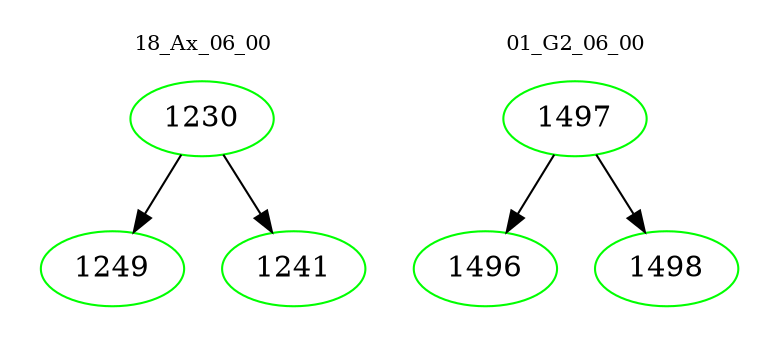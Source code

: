 digraph{
subgraph cluster_0 {
color = white
label = "18_Ax_06_00";
fontsize=10;
T0_1230 [label="1230", color="green"]
T0_1230 -> T0_1249 [color="black"]
T0_1249 [label="1249", color="green"]
T0_1230 -> T0_1241 [color="black"]
T0_1241 [label="1241", color="green"]
}
subgraph cluster_1 {
color = white
label = "01_G2_06_00";
fontsize=10;
T1_1497 [label="1497", color="green"]
T1_1497 -> T1_1496 [color="black"]
T1_1496 [label="1496", color="green"]
T1_1497 -> T1_1498 [color="black"]
T1_1498 [label="1498", color="green"]
}
}
